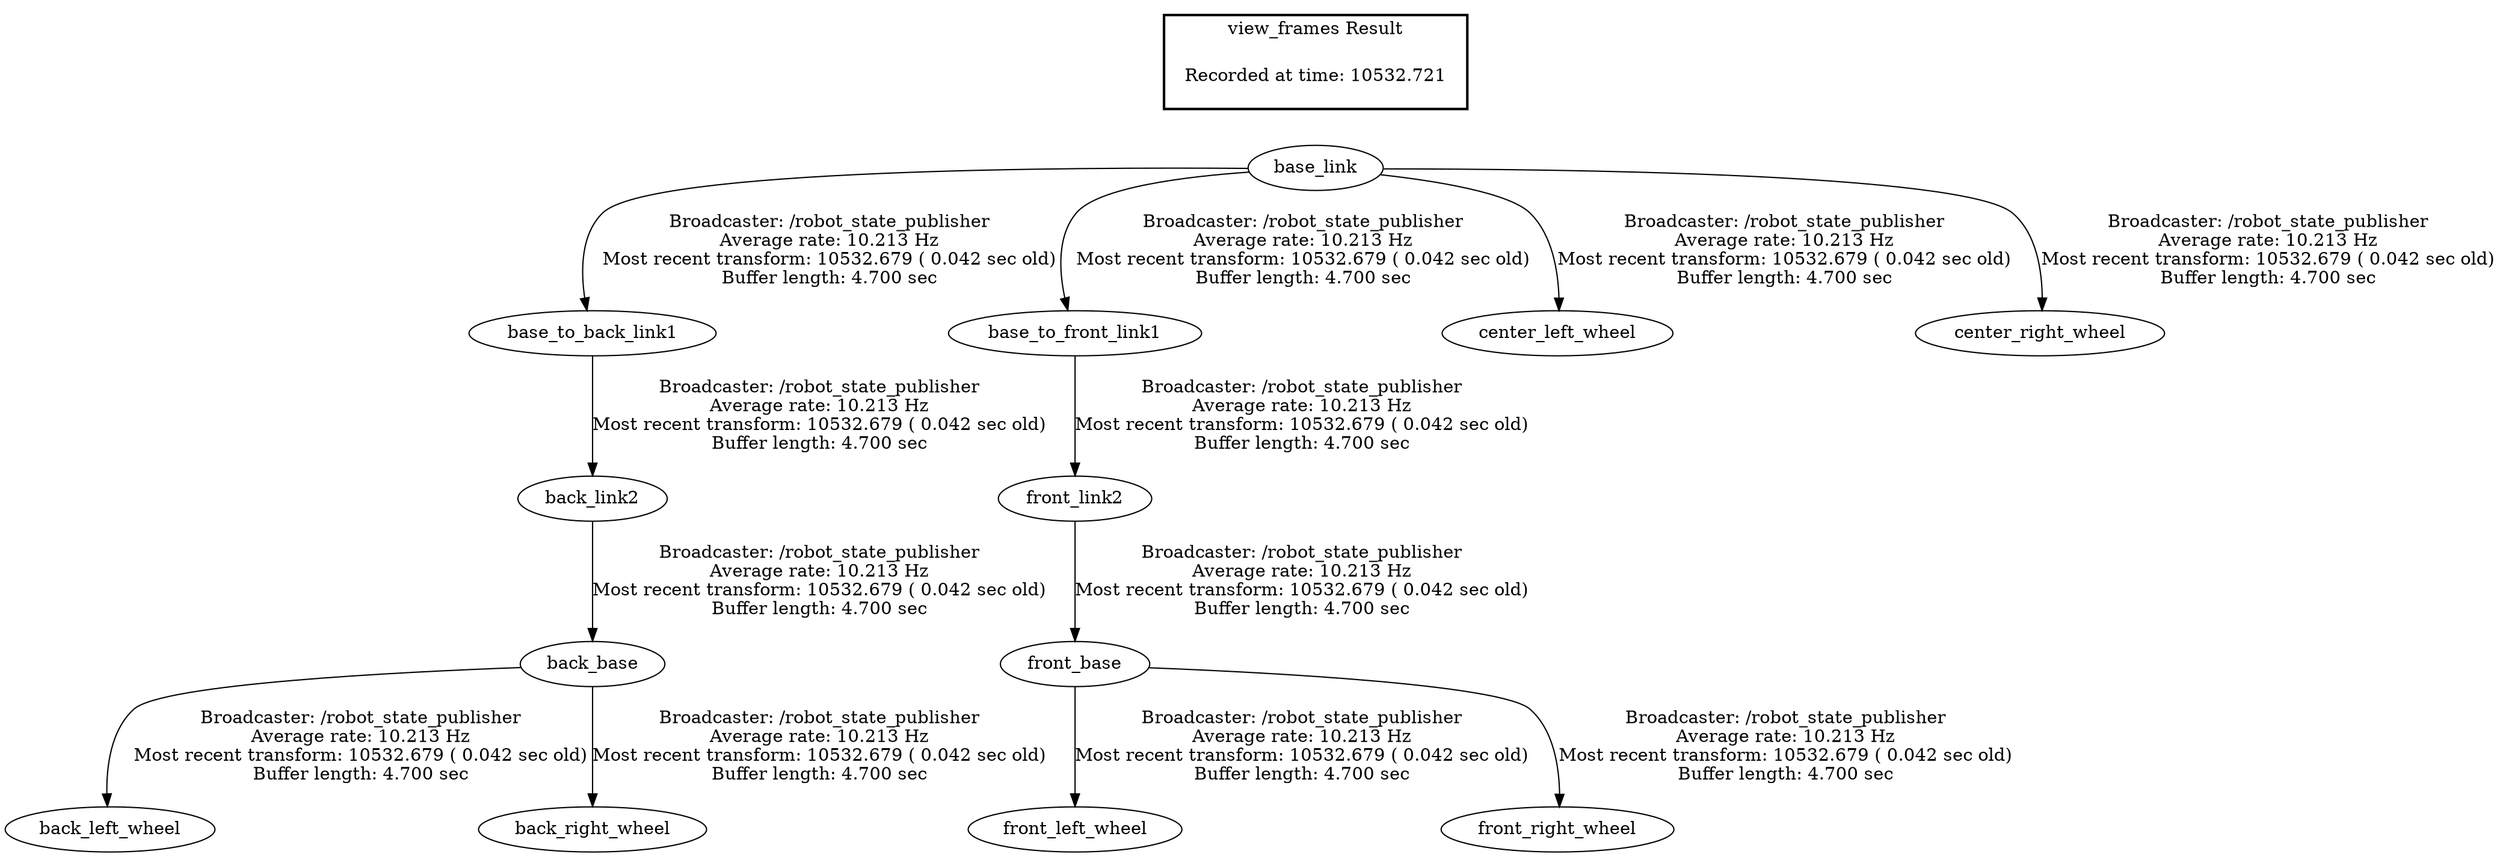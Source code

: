digraph G {
"base_link" -> "base_to_back_link1"[label="Broadcaster: /robot_state_publisher\nAverage rate: 10.213 Hz\nMost recent transform: 10532.679 ( 0.042 sec old)\nBuffer length: 4.700 sec\n"];
"base_to_back_link1" -> "back_link2"[label="Broadcaster: /robot_state_publisher\nAverage rate: 10.213 Hz\nMost recent transform: 10532.679 ( 0.042 sec old)\nBuffer length: 4.700 sec\n"];
"base_link" -> "base_to_front_link1"[label="Broadcaster: /robot_state_publisher\nAverage rate: 10.213 Hz\nMost recent transform: 10532.679 ( 0.042 sec old)\nBuffer length: 4.700 sec\n"];
"base_to_front_link1" -> "front_link2"[label="Broadcaster: /robot_state_publisher\nAverage rate: 10.213 Hz\nMost recent transform: 10532.679 ( 0.042 sec old)\nBuffer length: 4.700 sec\n"];
"back_base" -> "back_left_wheel"[label="Broadcaster: /robot_state_publisher\nAverage rate: 10.213 Hz\nMost recent transform: 10532.679 ( 0.042 sec old)\nBuffer length: 4.700 sec\n"];
"back_link2" -> "back_base"[label="Broadcaster: /robot_state_publisher\nAverage rate: 10.213 Hz\nMost recent transform: 10532.679 ( 0.042 sec old)\nBuffer length: 4.700 sec\n"];
"back_base" -> "back_right_wheel"[label="Broadcaster: /robot_state_publisher\nAverage rate: 10.213 Hz\nMost recent transform: 10532.679 ( 0.042 sec old)\nBuffer length: 4.700 sec\n"];
"base_link" -> "center_left_wheel"[label="Broadcaster: /robot_state_publisher\nAverage rate: 10.213 Hz\nMost recent transform: 10532.679 ( 0.042 sec old)\nBuffer length: 4.700 sec\n"];
"base_link" -> "center_right_wheel"[label="Broadcaster: /robot_state_publisher\nAverage rate: 10.213 Hz\nMost recent transform: 10532.679 ( 0.042 sec old)\nBuffer length: 4.700 sec\n"];
"front_base" -> "front_left_wheel"[label="Broadcaster: /robot_state_publisher\nAverage rate: 10.213 Hz\nMost recent transform: 10532.679 ( 0.042 sec old)\nBuffer length: 4.700 sec\n"];
"front_link2" -> "front_base"[label="Broadcaster: /robot_state_publisher\nAverage rate: 10.213 Hz\nMost recent transform: 10532.679 ( 0.042 sec old)\nBuffer length: 4.700 sec\n"];
"front_base" -> "front_right_wheel"[label="Broadcaster: /robot_state_publisher\nAverage rate: 10.213 Hz\nMost recent transform: 10532.679 ( 0.042 sec old)\nBuffer length: 4.700 sec\n"];
edge [style=invis];
 subgraph cluster_legend { style=bold; color=black; label ="view_frames Result";
"Recorded at time: 10532.721"[ shape=plaintext ] ;
 }->"base_link";
}